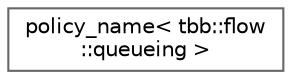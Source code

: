 digraph "类继承关系图"
{
 // LATEX_PDF_SIZE
  bgcolor="transparent";
  edge [fontname=Helvetica,fontsize=10,labelfontname=Helvetica,labelfontsize=10];
  node [fontname=Helvetica,fontsize=10,shape=box,height=0.2,width=0.4];
  rankdir="LR";
  Node0 [id="Node000000",label="policy_name\< tbb::flow\l::queueing \>",height=0.2,width=0.4,color="grey40", fillcolor="white", style="filled",URL="$structpolicy__name_3_01tbb_1_1flow_1_1queueing_01_4.html",tooltip=" "];
}
